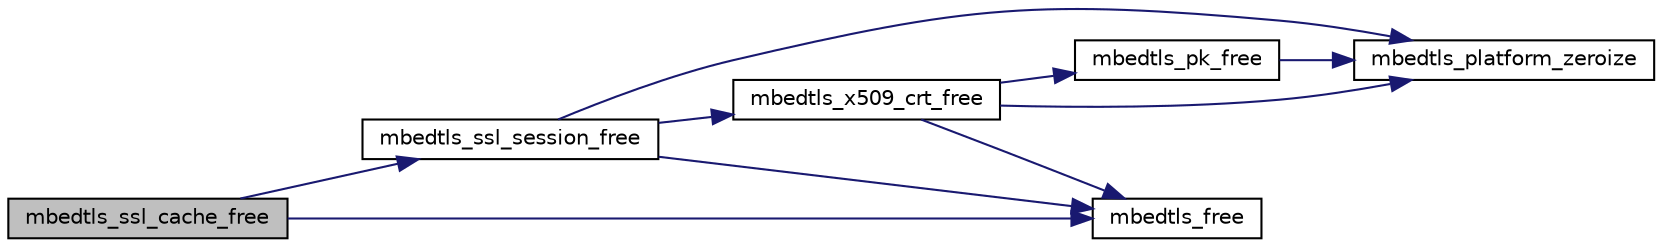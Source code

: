 digraph "mbedtls_ssl_cache_free"
{
 // LATEX_PDF_SIZE
  edge [fontname="Helvetica",fontsize="10",labelfontname="Helvetica",labelfontsize="10"];
  node [fontname="Helvetica",fontsize="10",shape=record];
  rankdir="LR";
  Node1 [label="mbedtls_ssl_cache_free",height=0.2,width=0.4,color="black", fillcolor="grey75", style="filled", fontcolor="black",tooltip="Free referenced items in a cache context and clear memory."];
  Node1 -> Node2 [color="midnightblue",fontsize="10",style="solid",fontname="Helvetica"];
  Node2 [label="mbedtls_free",height=0.2,width=0.4,color="black", fillcolor="white", style="filled",URL="$dc/d3f/platform_8c.html#a5aeffbc9179142d77ef35d3266d5fc4d",tooltip=" "];
  Node1 -> Node3 [color="midnightblue",fontsize="10",style="solid",fontname="Helvetica"];
  Node3 [label="mbedtls_ssl_session_free",height=0.2,width=0.4,color="black", fillcolor="white", style="filled",URL="$df/d6d/ssl_8h.html#ac085defe1a02ab784a0a2fb201bcc741",tooltip="Free referenced items in an SSL session including the peer certificate and clear memory."];
  Node3 -> Node2 [color="midnightblue",fontsize="10",style="solid",fontname="Helvetica"];
  Node3 -> Node4 [color="midnightblue",fontsize="10",style="solid",fontname="Helvetica"];
  Node4 [label="mbedtls_platform_zeroize",height=0.2,width=0.4,color="black", fillcolor="white", style="filled",URL="$dd/dde/platform__util_8c.html#aa4e36b2c1c58d8ad89e1e11b6ebea2d9",tooltip="Securely zeroize a buffer."];
  Node3 -> Node5 [color="midnightblue",fontsize="10",style="solid",fontname="Helvetica"];
  Node5 [label="mbedtls_x509_crt_free",height=0.2,width=0.4,color="black", fillcolor="white", style="filled",URL="$da/dc4/group__x509__module.html#gab33c1e4e20bea7ce536119f54a113c6b",tooltip="Unallocate all certificate data."];
  Node5 -> Node2 [color="midnightblue",fontsize="10",style="solid",fontname="Helvetica"];
  Node5 -> Node6 [color="midnightblue",fontsize="10",style="solid",fontname="Helvetica"];
  Node6 [label="mbedtls_pk_free",height=0.2,width=0.4,color="black", fillcolor="white", style="filled",URL="$db/dbd/pk_8c.html#ac6a9786d96abfd73c4dff6814238feb9",tooltip="Free the components of a mbedtls_pk_context."];
  Node6 -> Node4 [color="midnightblue",fontsize="10",style="solid",fontname="Helvetica"];
  Node5 -> Node4 [color="midnightblue",fontsize="10",style="solid",fontname="Helvetica"];
}
